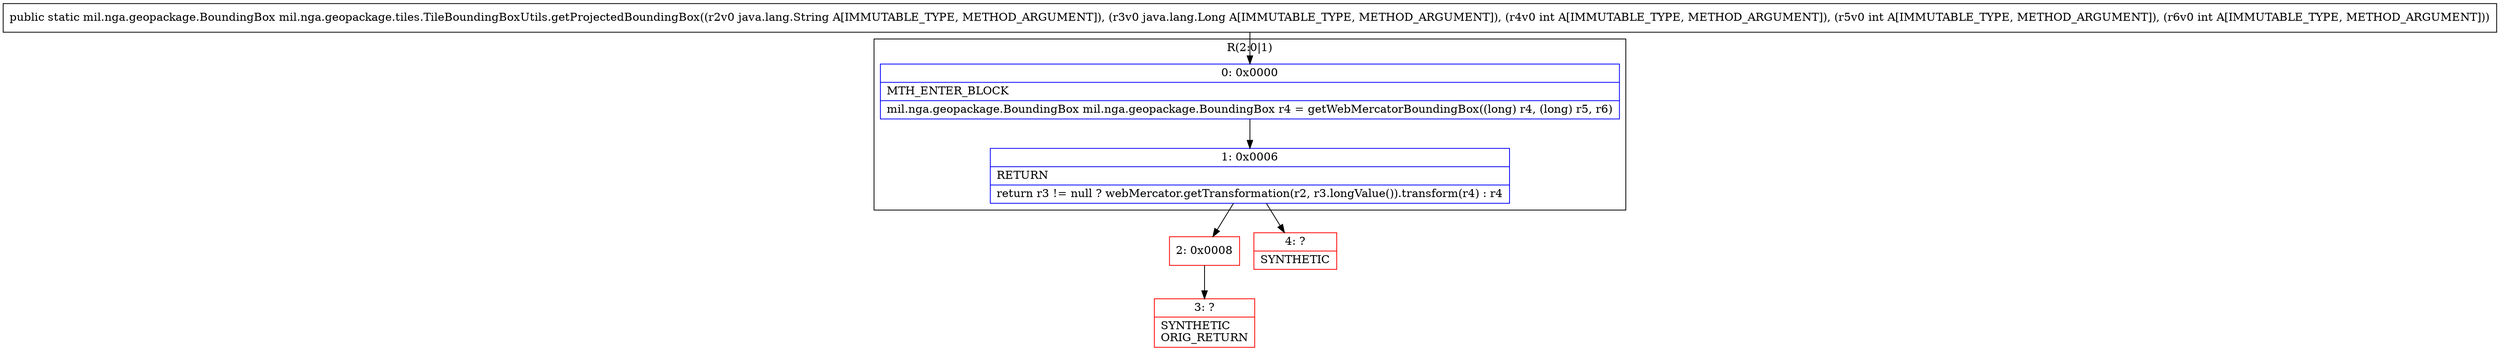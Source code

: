 digraph "CFG formil.nga.geopackage.tiles.TileBoundingBoxUtils.getProjectedBoundingBox(Ljava\/lang\/String;Ljava\/lang\/Long;III)Lmil\/nga\/geopackage\/BoundingBox;" {
subgraph cluster_Region_1865311606 {
label = "R(2:0|1)";
node [shape=record,color=blue];
Node_0 [shape=record,label="{0\:\ 0x0000|MTH_ENTER_BLOCK\l|mil.nga.geopackage.BoundingBox mil.nga.geopackage.BoundingBox r4 = getWebMercatorBoundingBox((long) r4, (long) r5, r6)\l}"];
Node_1 [shape=record,label="{1\:\ 0x0006|RETURN\l|return r3 != null ? webMercator.getTransformation(r2, r3.longValue()).transform(r4) : r4\l}"];
}
Node_2 [shape=record,color=red,label="{2\:\ 0x0008}"];
Node_3 [shape=record,color=red,label="{3\:\ ?|SYNTHETIC\lORIG_RETURN\l}"];
Node_4 [shape=record,color=red,label="{4\:\ ?|SYNTHETIC\l}"];
MethodNode[shape=record,label="{public static mil.nga.geopackage.BoundingBox mil.nga.geopackage.tiles.TileBoundingBoxUtils.getProjectedBoundingBox((r2v0 java.lang.String A[IMMUTABLE_TYPE, METHOD_ARGUMENT]), (r3v0 java.lang.Long A[IMMUTABLE_TYPE, METHOD_ARGUMENT]), (r4v0 int A[IMMUTABLE_TYPE, METHOD_ARGUMENT]), (r5v0 int A[IMMUTABLE_TYPE, METHOD_ARGUMENT]), (r6v0 int A[IMMUTABLE_TYPE, METHOD_ARGUMENT])) }"];
MethodNode -> Node_0;
Node_0 -> Node_1;
Node_1 -> Node_2;
Node_1 -> Node_4;
Node_2 -> Node_3;
}


